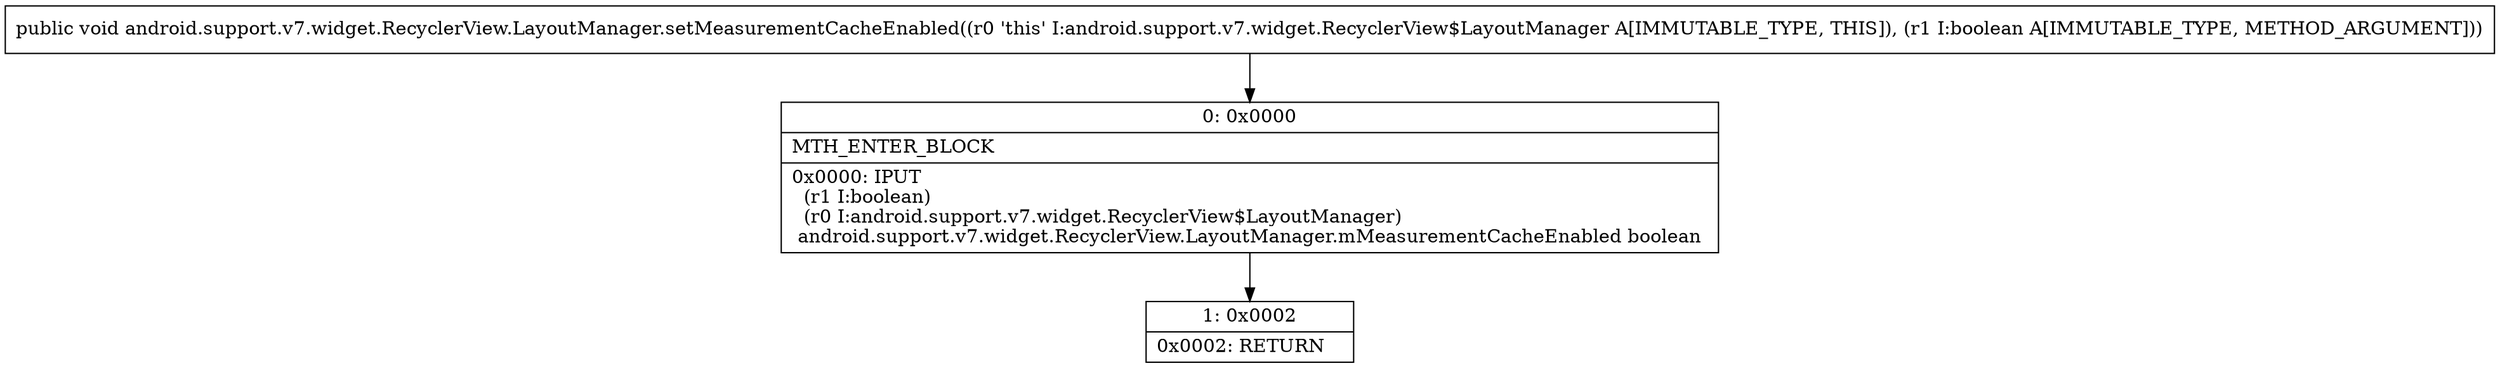 digraph "CFG forandroid.support.v7.widget.RecyclerView.LayoutManager.setMeasurementCacheEnabled(Z)V" {
Node_0 [shape=record,label="{0\:\ 0x0000|MTH_ENTER_BLOCK\l|0x0000: IPUT  \l  (r1 I:boolean)\l  (r0 I:android.support.v7.widget.RecyclerView$LayoutManager)\l android.support.v7.widget.RecyclerView.LayoutManager.mMeasurementCacheEnabled boolean \l}"];
Node_1 [shape=record,label="{1\:\ 0x0002|0x0002: RETURN   \l}"];
MethodNode[shape=record,label="{public void android.support.v7.widget.RecyclerView.LayoutManager.setMeasurementCacheEnabled((r0 'this' I:android.support.v7.widget.RecyclerView$LayoutManager A[IMMUTABLE_TYPE, THIS]), (r1 I:boolean A[IMMUTABLE_TYPE, METHOD_ARGUMENT])) }"];
MethodNode -> Node_0;
Node_0 -> Node_1;
}

